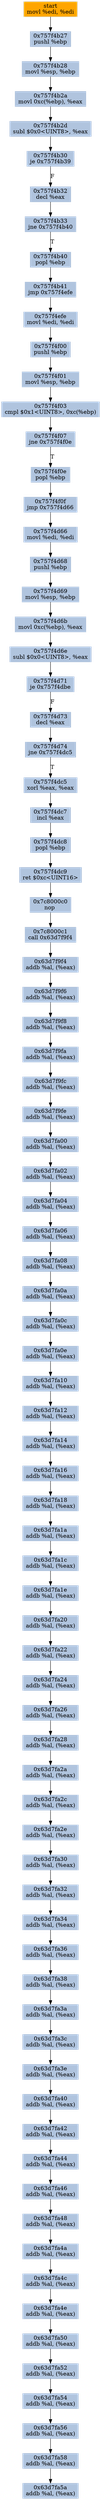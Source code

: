 digraph G {
node[shape=rectangle,style=filled,fillcolor=lightsteelblue,color=lightsteelblue]
bgcolor="transparent"
a0x757f4b25movl_edi_edi[label="start\nmovl %edi, %edi",color="lightgrey",fillcolor="orange"];
a0x757f4b27pushl_ebp[label="0x757f4b27\npushl %ebp"];
a0x757f4b28movl_esp_ebp[label="0x757f4b28\nmovl %esp, %ebp"];
a0x757f4b2amovl_0xcebp__eax[label="0x757f4b2a\nmovl 0xc(%ebp), %eax"];
a0x757f4b2dsubl_0x0UINT8_eax[label="0x757f4b2d\nsubl $0x0<UINT8>, %eax"];
a0x757f4b30je_0x757f4b39[label="0x757f4b30\nje 0x757f4b39"];
a0x757f4b32decl_eax[label="0x757f4b32\ndecl %eax"];
a0x757f4b33jne_0x757f4b40[label="0x757f4b33\njne 0x757f4b40"];
a0x757f4b40popl_ebp[label="0x757f4b40\npopl %ebp"];
a0x757f4b41jmp_0x757f4efe[label="0x757f4b41\njmp 0x757f4efe"];
a0x757f4efemovl_edi_edi[label="0x757f4efe\nmovl %edi, %edi"];
a0x757f4f00pushl_ebp[label="0x757f4f00\npushl %ebp"];
a0x757f4f01movl_esp_ebp[label="0x757f4f01\nmovl %esp, %ebp"];
a0x757f4f03cmpl_0x1UINT8_0xcebp_[label="0x757f4f03\ncmpl $0x1<UINT8>, 0xc(%ebp)"];
a0x757f4f07jne_0x757f4f0e[label="0x757f4f07\njne 0x757f4f0e"];
a0x757f4f0epopl_ebp[label="0x757f4f0e\npopl %ebp"];
a0x757f4f0fjmp_0x757f4d66[label="0x757f4f0f\njmp 0x757f4d66"];
a0x757f4d66movl_edi_edi[label="0x757f4d66\nmovl %edi, %edi"];
a0x757f4d68pushl_ebp[label="0x757f4d68\npushl %ebp"];
a0x757f4d69movl_esp_ebp[label="0x757f4d69\nmovl %esp, %ebp"];
a0x757f4d6bmovl_0xcebp__eax[label="0x757f4d6b\nmovl 0xc(%ebp), %eax"];
a0x757f4d6esubl_0x0UINT8_eax[label="0x757f4d6e\nsubl $0x0<UINT8>, %eax"];
a0x757f4d71je_0x757f4dbe[label="0x757f4d71\nje 0x757f4dbe"];
a0x757f4d73decl_eax[label="0x757f4d73\ndecl %eax"];
a0x757f4d74jne_0x757f4dc5[label="0x757f4d74\njne 0x757f4dc5"];
a0x757f4dc5xorl_eax_eax[label="0x757f4dc5\nxorl %eax, %eax"];
a0x757f4dc7incl_eax[label="0x757f4dc7\nincl %eax"];
a0x757f4dc8popl_ebp[label="0x757f4dc8\npopl %ebp"];
a0x757f4dc9ret_0xcUINT16[label="0x757f4dc9\nret $0xc<UINT16>"];
a0x7c8000c0nop_[label="0x7c8000c0\nnop "];
a0x7c8000c1call_0x63d7f9f4[label="0x7c8000c1\ncall 0x63d7f9f4"];
a0x63d7f9f4addb_al_eax_[label="0x63d7f9f4\naddb %al, (%eax)"];
a0x63d7f9f6addb_al_eax_[label="0x63d7f9f6\naddb %al, (%eax)"];
a0x63d7f9f8addb_al_eax_[label="0x63d7f9f8\naddb %al, (%eax)"];
a0x63d7f9faaddb_al_eax_[label="0x63d7f9fa\naddb %al, (%eax)"];
a0x63d7f9fcaddb_al_eax_[label="0x63d7f9fc\naddb %al, (%eax)"];
a0x63d7f9feaddb_al_eax_[label="0x63d7f9fe\naddb %al, (%eax)"];
a0x63d7fa00addb_al_eax_[label="0x63d7fa00\naddb %al, (%eax)"];
a0x63d7fa02addb_al_eax_[label="0x63d7fa02\naddb %al, (%eax)"];
a0x63d7fa04addb_al_eax_[label="0x63d7fa04\naddb %al, (%eax)"];
a0x63d7fa06addb_al_eax_[label="0x63d7fa06\naddb %al, (%eax)"];
a0x63d7fa08addb_al_eax_[label="0x63d7fa08\naddb %al, (%eax)"];
a0x63d7fa0aaddb_al_eax_[label="0x63d7fa0a\naddb %al, (%eax)"];
a0x63d7fa0caddb_al_eax_[label="0x63d7fa0c\naddb %al, (%eax)"];
a0x63d7fa0eaddb_al_eax_[label="0x63d7fa0e\naddb %al, (%eax)"];
a0x63d7fa10addb_al_eax_[label="0x63d7fa10\naddb %al, (%eax)"];
a0x63d7fa12addb_al_eax_[label="0x63d7fa12\naddb %al, (%eax)"];
a0x63d7fa14addb_al_eax_[label="0x63d7fa14\naddb %al, (%eax)"];
a0x63d7fa16addb_al_eax_[label="0x63d7fa16\naddb %al, (%eax)"];
a0x63d7fa18addb_al_eax_[label="0x63d7fa18\naddb %al, (%eax)"];
a0x63d7fa1aaddb_al_eax_[label="0x63d7fa1a\naddb %al, (%eax)"];
a0x63d7fa1caddb_al_eax_[label="0x63d7fa1c\naddb %al, (%eax)"];
a0x63d7fa1eaddb_al_eax_[label="0x63d7fa1e\naddb %al, (%eax)"];
a0x63d7fa20addb_al_eax_[label="0x63d7fa20\naddb %al, (%eax)"];
a0x63d7fa22addb_al_eax_[label="0x63d7fa22\naddb %al, (%eax)"];
a0x63d7fa24addb_al_eax_[label="0x63d7fa24\naddb %al, (%eax)"];
a0x63d7fa26addb_al_eax_[label="0x63d7fa26\naddb %al, (%eax)"];
a0x63d7fa28addb_al_eax_[label="0x63d7fa28\naddb %al, (%eax)"];
a0x63d7fa2aaddb_al_eax_[label="0x63d7fa2a\naddb %al, (%eax)"];
a0x63d7fa2caddb_al_eax_[label="0x63d7fa2c\naddb %al, (%eax)"];
a0x63d7fa2eaddb_al_eax_[label="0x63d7fa2e\naddb %al, (%eax)"];
a0x63d7fa30addb_al_eax_[label="0x63d7fa30\naddb %al, (%eax)"];
a0x63d7fa32addb_al_eax_[label="0x63d7fa32\naddb %al, (%eax)"];
a0x63d7fa34addb_al_eax_[label="0x63d7fa34\naddb %al, (%eax)"];
a0x63d7fa36addb_al_eax_[label="0x63d7fa36\naddb %al, (%eax)"];
a0x63d7fa38addb_al_eax_[label="0x63d7fa38\naddb %al, (%eax)"];
a0x63d7fa3aaddb_al_eax_[label="0x63d7fa3a\naddb %al, (%eax)"];
a0x63d7fa3caddb_al_eax_[label="0x63d7fa3c\naddb %al, (%eax)"];
a0x63d7fa3eaddb_al_eax_[label="0x63d7fa3e\naddb %al, (%eax)"];
a0x63d7fa40addb_al_eax_[label="0x63d7fa40\naddb %al, (%eax)"];
a0x63d7fa42addb_al_eax_[label="0x63d7fa42\naddb %al, (%eax)"];
a0x63d7fa44addb_al_eax_[label="0x63d7fa44\naddb %al, (%eax)"];
a0x63d7fa46addb_al_eax_[label="0x63d7fa46\naddb %al, (%eax)"];
a0x63d7fa48addb_al_eax_[label="0x63d7fa48\naddb %al, (%eax)"];
a0x63d7fa4aaddb_al_eax_[label="0x63d7fa4a\naddb %al, (%eax)"];
a0x63d7fa4caddb_al_eax_[label="0x63d7fa4c\naddb %al, (%eax)"];
a0x63d7fa4eaddb_al_eax_[label="0x63d7fa4e\naddb %al, (%eax)"];
a0x63d7fa50addb_al_eax_[label="0x63d7fa50\naddb %al, (%eax)"];
a0x63d7fa52addb_al_eax_[label="0x63d7fa52\naddb %al, (%eax)"];
a0x63d7fa54addb_al_eax_[label="0x63d7fa54\naddb %al, (%eax)"];
a0x63d7fa56addb_al_eax_[label="0x63d7fa56\naddb %al, (%eax)"];
a0x63d7fa58addb_al_eax_[label="0x63d7fa58\naddb %al, (%eax)"];
a0x63d7fa5aaddb_al_eax_[label="0x63d7fa5a\naddb %al, (%eax)"];
a0x757f4b25movl_edi_edi -> a0x757f4b27pushl_ebp [color="#000000"];
a0x757f4b27pushl_ebp -> a0x757f4b28movl_esp_ebp [color="#000000"];
a0x757f4b28movl_esp_ebp -> a0x757f4b2amovl_0xcebp__eax [color="#000000"];
a0x757f4b2amovl_0xcebp__eax -> a0x757f4b2dsubl_0x0UINT8_eax [color="#000000"];
a0x757f4b2dsubl_0x0UINT8_eax -> a0x757f4b30je_0x757f4b39 [color="#000000"];
a0x757f4b30je_0x757f4b39 -> a0x757f4b32decl_eax [color="#000000",label="F"];
a0x757f4b32decl_eax -> a0x757f4b33jne_0x757f4b40 [color="#000000"];
a0x757f4b33jne_0x757f4b40 -> a0x757f4b40popl_ebp [color="#000000",label="T"];
a0x757f4b40popl_ebp -> a0x757f4b41jmp_0x757f4efe [color="#000000"];
a0x757f4b41jmp_0x757f4efe -> a0x757f4efemovl_edi_edi [color="#000000"];
a0x757f4efemovl_edi_edi -> a0x757f4f00pushl_ebp [color="#000000"];
a0x757f4f00pushl_ebp -> a0x757f4f01movl_esp_ebp [color="#000000"];
a0x757f4f01movl_esp_ebp -> a0x757f4f03cmpl_0x1UINT8_0xcebp_ [color="#000000"];
a0x757f4f03cmpl_0x1UINT8_0xcebp_ -> a0x757f4f07jne_0x757f4f0e [color="#000000"];
a0x757f4f07jne_0x757f4f0e -> a0x757f4f0epopl_ebp [color="#000000",label="T"];
a0x757f4f0epopl_ebp -> a0x757f4f0fjmp_0x757f4d66 [color="#000000"];
a0x757f4f0fjmp_0x757f4d66 -> a0x757f4d66movl_edi_edi [color="#000000"];
a0x757f4d66movl_edi_edi -> a0x757f4d68pushl_ebp [color="#000000"];
a0x757f4d68pushl_ebp -> a0x757f4d69movl_esp_ebp [color="#000000"];
a0x757f4d69movl_esp_ebp -> a0x757f4d6bmovl_0xcebp__eax [color="#000000"];
a0x757f4d6bmovl_0xcebp__eax -> a0x757f4d6esubl_0x0UINT8_eax [color="#000000"];
a0x757f4d6esubl_0x0UINT8_eax -> a0x757f4d71je_0x757f4dbe [color="#000000"];
a0x757f4d71je_0x757f4dbe -> a0x757f4d73decl_eax [color="#000000",label="F"];
a0x757f4d73decl_eax -> a0x757f4d74jne_0x757f4dc5 [color="#000000"];
a0x757f4d74jne_0x757f4dc5 -> a0x757f4dc5xorl_eax_eax [color="#000000",label="T"];
a0x757f4dc5xorl_eax_eax -> a0x757f4dc7incl_eax [color="#000000"];
a0x757f4dc7incl_eax -> a0x757f4dc8popl_ebp [color="#000000"];
a0x757f4dc8popl_ebp -> a0x757f4dc9ret_0xcUINT16 [color="#000000"];
a0x757f4dc9ret_0xcUINT16 -> a0x7c8000c0nop_ [color="#000000"];
a0x7c8000c0nop_ -> a0x7c8000c1call_0x63d7f9f4 [color="#000000"];
a0x7c8000c1call_0x63d7f9f4 -> a0x63d7f9f4addb_al_eax_ [color="#000000"];
a0x63d7f9f4addb_al_eax_ -> a0x63d7f9f6addb_al_eax_ [color="#000000"];
a0x63d7f9f6addb_al_eax_ -> a0x63d7f9f8addb_al_eax_ [color="#000000"];
a0x63d7f9f8addb_al_eax_ -> a0x63d7f9faaddb_al_eax_ [color="#000000"];
a0x63d7f9faaddb_al_eax_ -> a0x63d7f9fcaddb_al_eax_ [color="#000000"];
a0x63d7f9fcaddb_al_eax_ -> a0x63d7f9feaddb_al_eax_ [color="#000000"];
a0x63d7f9feaddb_al_eax_ -> a0x63d7fa00addb_al_eax_ [color="#000000"];
a0x63d7fa00addb_al_eax_ -> a0x63d7fa02addb_al_eax_ [color="#000000"];
a0x63d7fa02addb_al_eax_ -> a0x63d7fa04addb_al_eax_ [color="#000000"];
a0x63d7fa04addb_al_eax_ -> a0x63d7fa06addb_al_eax_ [color="#000000"];
a0x63d7fa06addb_al_eax_ -> a0x63d7fa08addb_al_eax_ [color="#000000"];
a0x63d7fa08addb_al_eax_ -> a0x63d7fa0aaddb_al_eax_ [color="#000000"];
a0x63d7fa0aaddb_al_eax_ -> a0x63d7fa0caddb_al_eax_ [color="#000000"];
a0x63d7fa0caddb_al_eax_ -> a0x63d7fa0eaddb_al_eax_ [color="#000000"];
a0x63d7fa0eaddb_al_eax_ -> a0x63d7fa10addb_al_eax_ [color="#000000"];
a0x63d7fa10addb_al_eax_ -> a0x63d7fa12addb_al_eax_ [color="#000000"];
a0x63d7fa12addb_al_eax_ -> a0x63d7fa14addb_al_eax_ [color="#000000"];
a0x63d7fa14addb_al_eax_ -> a0x63d7fa16addb_al_eax_ [color="#000000"];
a0x63d7fa16addb_al_eax_ -> a0x63d7fa18addb_al_eax_ [color="#000000"];
a0x63d7fa18addb_al_eax_ -> a0x63d7fa1aaddb_al_eax_ [color="#000000"];
a0x63d7fa1aaddb_al_eax_ -> a0x63d7fa1caddb_al_eax_ [color="#000000"];
a0x63d7fa1caddb_al_eax_ -> a0x63d7fa1eaddb_al_eax_ [color="#000000"];
a0x63d7fa1eaddb_al_eax_ -> a0x63d7fa20addb_al_eax_ [color="#000000"];
a0x63d7fa20addb_al_eax_ -> a0x63d7fa22addb_al_eax_ [color="#000000"];
a0x63d7fa22addb_al_eax_ -> a0x63d7fa24addb_al_eax_ [color="#000000"];
a0x63d7fa24addb_al_eax_ -> a0x63d7fa26addb_al_eax_ [color="#000000"];
a0x63d7fa26addb_al_eax_ -> a0x63d7fa28addb_al_eax_ [color="#000000"];
a0x63d7fa28addb_al_eax_ -> a0x63d7fa2aaddb_al_eax_ [color="#000000"];
a0x63d7fa2aaddb_al_eax_ -> a0x63d7fa2caddb_al_eax_ [color="#000000"];
a0x63d7fa2caddb_al_eax_ -> a0x63d7fa2eaddb_al_eax_ [color="#000000"];
a0x63d7fa2eaddb_al_eax_ -> a0x63d7fa30addb_al_eax_ [color="#000000"];
a0x63d7fa30addb_al_eax_ -> a0x63d7fa32addb_al_eax_ [color="#000000"];
a0x63d7fa32addb_al_eax_ -> a0x63d7fa34addb_al_eax_ [color="#000000"];
a0x63d7fa34addb_al_eax_ -> a0x63d7fa36addb_al_eax_ [color="#000000"];
a0x63d7fa36addb_al_eax_ -> a0x63d7fa38addb_al_eax_ [color="#000000"];
a0x63d7fa38addb_al_eax_ -> a0x63d7fa3aaddb_al_eax_ [color="#000000"];
a0x63d7fa3aaddb_al_eax_ -> a0x63d7fa3caddb_al_eax_ [color="#000000"];
a0x63d7fa3caddb_al_eax_ -> a0x63d7fa3eaddb_al_eax_ [color="#000000"];
a0x63d7fa3eaddb_al_eax_ -> a0x63d7fa40addb_al_eax_ [color="#000000"];
a0x63d7fa40addb_al_eax_ -> a0x63d7fa42addb_al_eax_ [color="#000000"];
a0x63d7fa42addb_al_eax_ -> a0x63d7fa44addb_al_eax_ [color="#000000"];
a0x63d7fa44addb_al_eax_ -> a0x63d7fa46addb_al_eax_ [color="#000000"];
a0x63d7fa46addb_al_eax_ -> a0x63d7fa48addb_al_eax_ [color="#000000"];
a0x63d7fa48addb_al_eax_ -> a0x63d7fa4aaddb_al_eax_ [color="#000000"];
a0x63d7fa4aaddb_al_eax_ -> a0x63d7fa4caddb_al_eax_ [color="#000000"];
a0x63d7fa4caddb_al_eax_ -> a0x63d7fa4eaddb_al_eax_ [color="#000000"];
a0x63d7fa4eaddb_al_eax_ -> a0x63d7fa50addb_al_eax_ [color="#000000"];
a0x63d7fa50addb_al_eax_ -> a0x63d7fa52addb_al_eax_ [color="#000000"];
a0x63d7fa52addb_al_eax_ -> a0x63d7fa54addb_al_eax_ [color="#000000"];
a0x63d7fa54addb_al_eax_ -> a0x63d7fa56addb_al_eax_ [color="#000000"];
a0x63d7fa56addb_al_eax_ -> a0x63d7fa58addb_al_eax_ [color="#000000"];
a0x63d7fa58addb_al_eax_ -> a0x63d7fa5aaddb_al_eax_ [color="#000000"];
}
